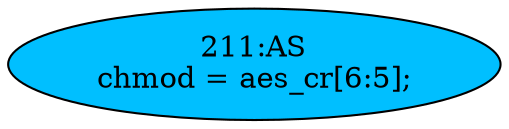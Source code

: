 strict digraph "" {
	node [label="\N"];
	"211:AS"	 [ast="<pyverilog.vparser.ast.Assign object at 0x7f79abcb3350>",
		def_var="['chmod']",
		fillcolor=deepskyblue,
		label="211:AS
chmod = aes_cr[6:5];",
		statements="[]",
		style=filled,
		typ=Assign,
		use_var="['aes_cr']"];
}
